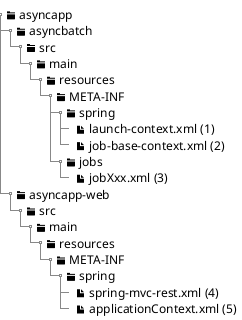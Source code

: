 @startsalt
{
{T
<&folder> asyncapp
+ <&folder> asyncbatch
++ <&folder> src
+++ <&folder> main
++++ <&folder> resources
+++++ <&folder> META-INF
++++++ <&folder> spring
+++++++ <&file> launch-context.xml (1)
+++++++ <&file> job-base-context.xml (2)
++++++ <&folder> jobs
+++++++ <&file> jobXxx.xml (3)
+ <&folder> asyncapp-web
++ <&folder> src
+++ <&folder> main
++++ <&folder> resources
+++++ <&folder> META-INF
++++++ <&folder> spring
+++++++ <&file> spring-mvc-rest.xml (4)
+++++++ <&file> applicationContext.xml (5)
}
}
@endsalt
